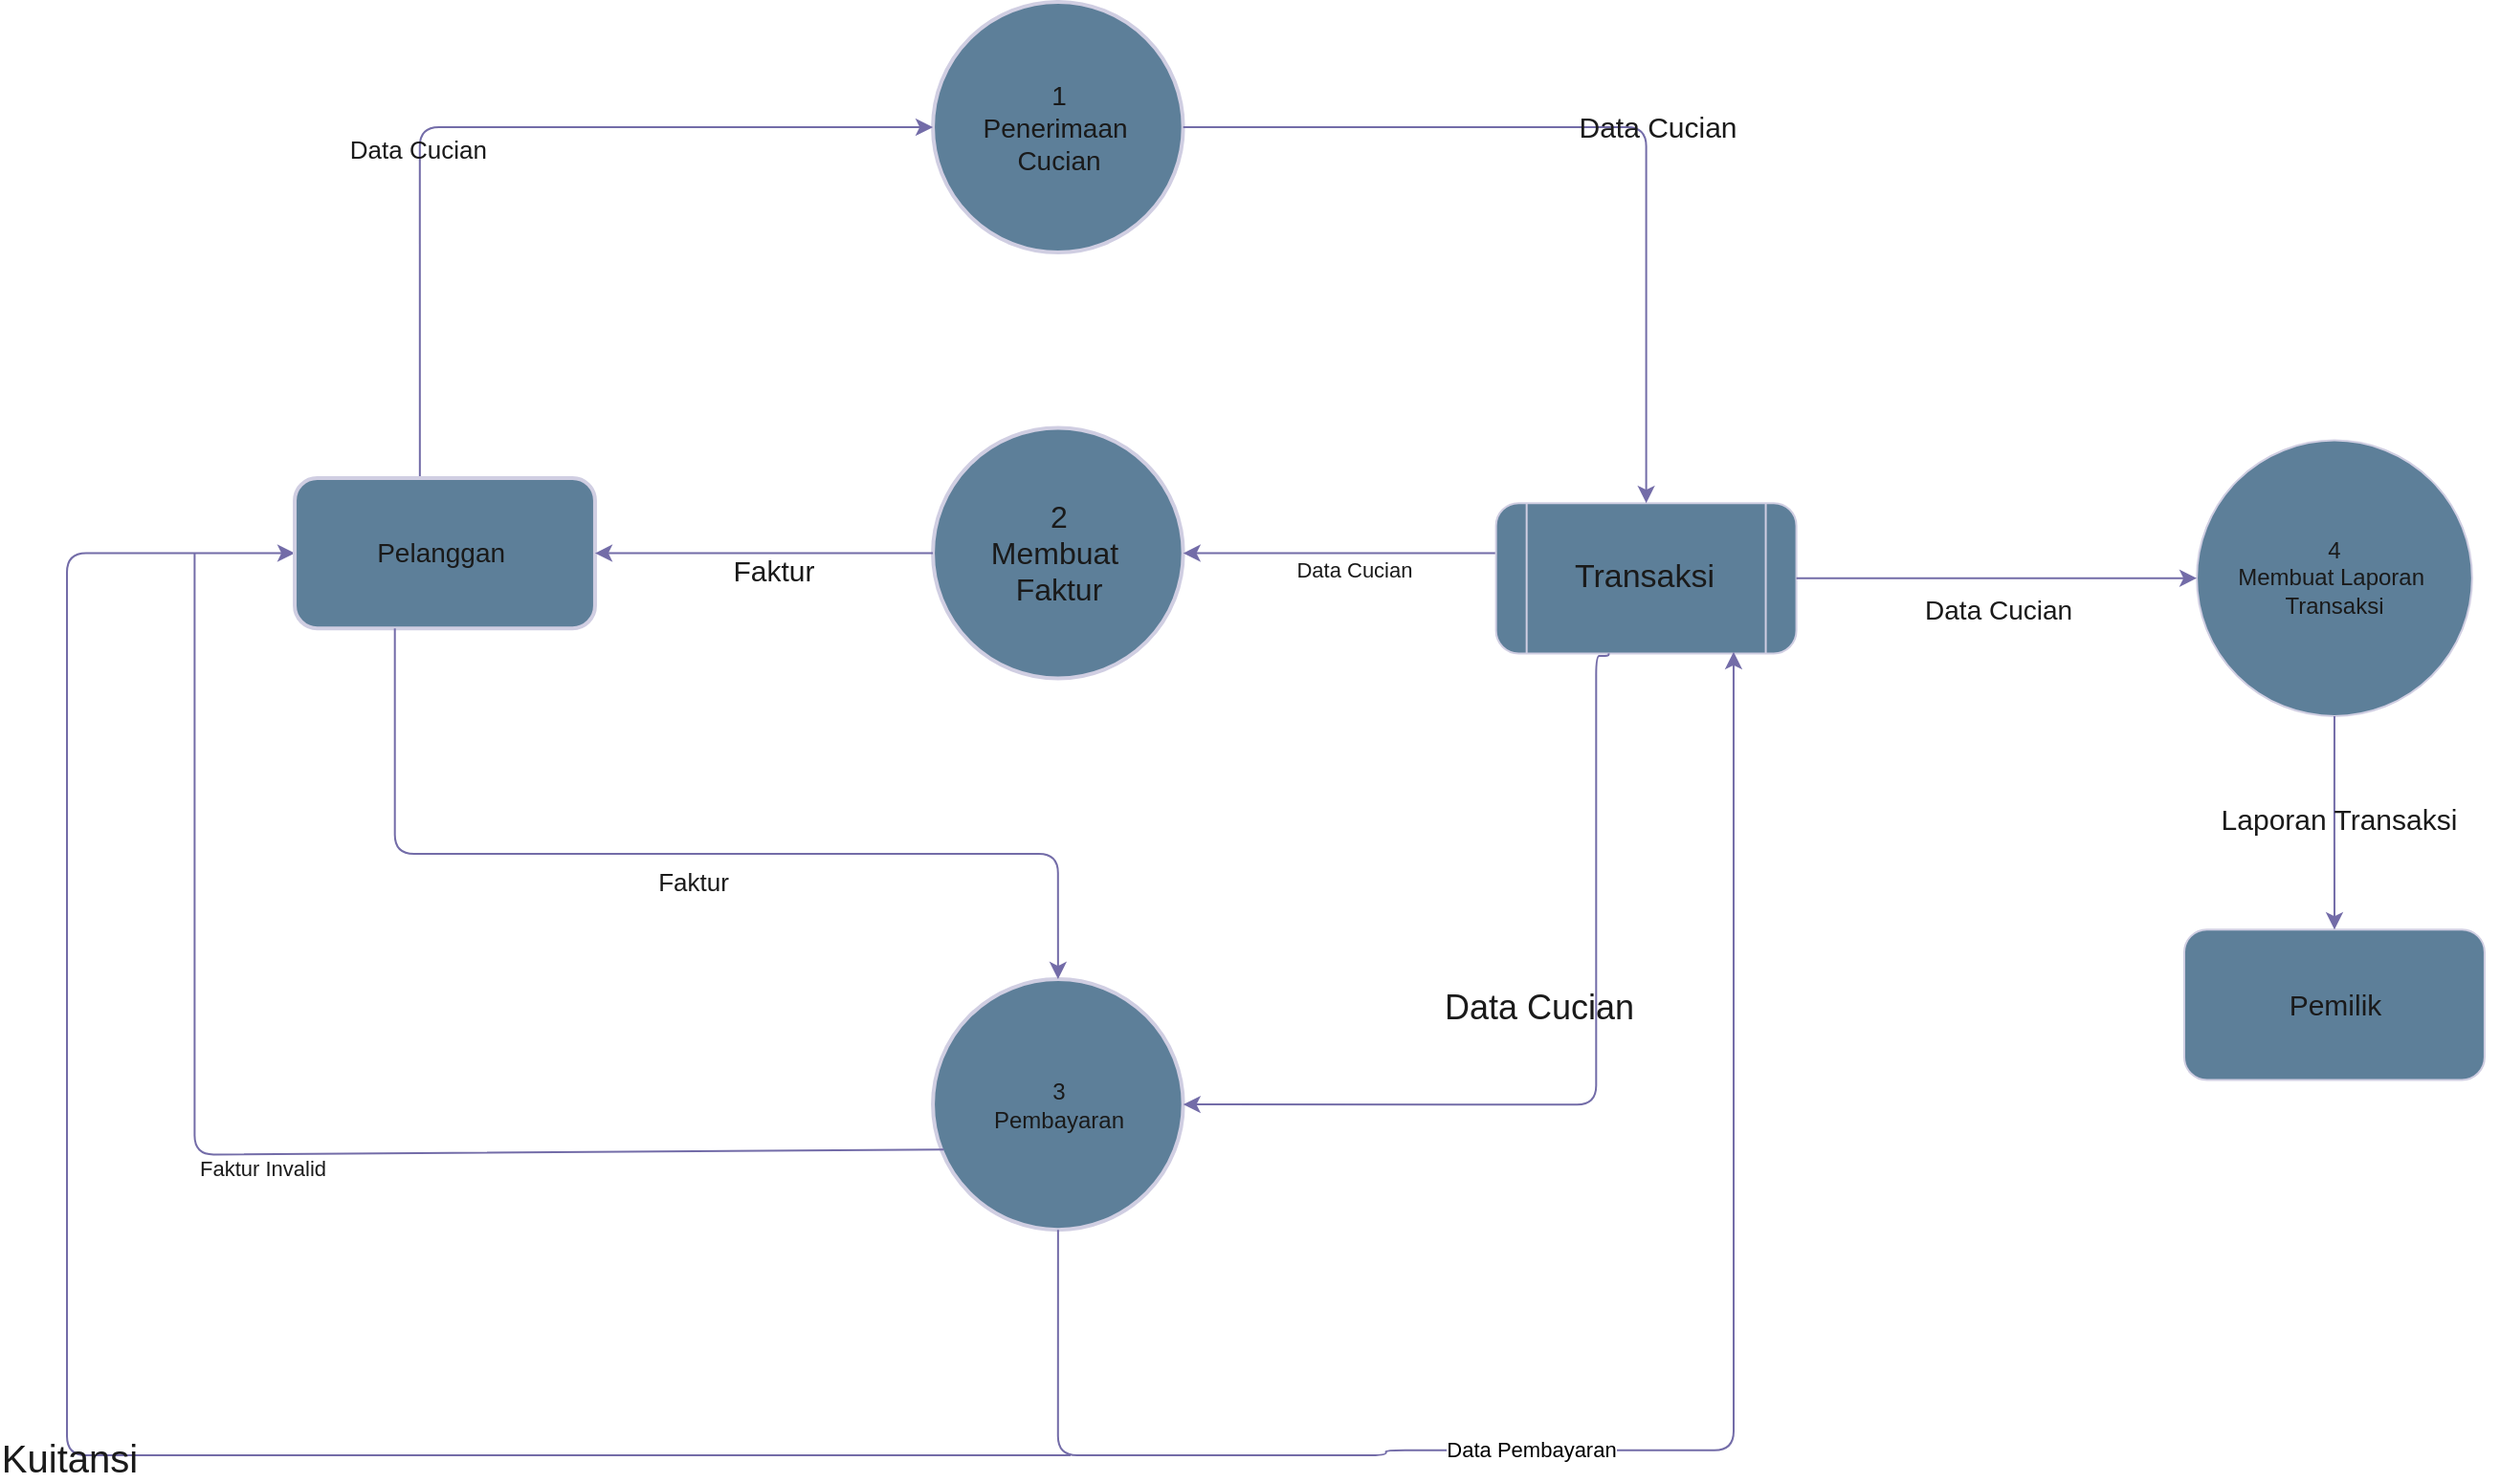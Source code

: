 <mxfile version="22.0.4" type="github" pages="4">
  <diagram name="Halaman-1" id="zievfR8BE4Mrv5VviONW">
    <mxGraphModel dx="1500" dy="1623" grid="1" gridSize="10" guides="1" tooltips="1" connect="1" arrows="1" fold="1" page="1" pageScale="1" pageWidth="1169" pageHeight="827" math="0" shadow="0">
      <root>
        <mxCell id="0" />
        <mxCell id="1" parent="0" />
        <mxCell id="Emwu1l9O6YgNDilJzfDa-1" value="" style="group;labelBackgroundColor=none;rounded=1;fontSize=10;fillColor=none;" parent="1" vertex="1" connectable="0">
          <mxGeometry x="110" y="-60" width="1270" height="760" as="geometry" />
        </mxCell>
        <mxCell id="iRN2T850k9474Tx5F2lM-8" value="&lt;font style=&quot;font-size: 14px;&quot;&gt;1&lt;br&gt;Penerimaan&amp;nbsp;&lt;br&gt;Cucian&lt;/font&gt;" style="strokeWidth=2;html=1;shape=mxgraph.flowchart.start_2;whiteSpace=wrap;labelBackgroundColor=none;rounded=1;fillColor=#5D7F99;strokeColor=#D0CEE2;fontColor=#1A1A1A;" parent="Emwu1l9O6YgNDilJzfDa-1" vertex="1">
          <mxGeometry x="452.544" width="130.793" height="131.034" as="geometry" />
        </mxCell>
        <mxCell id="iRN2T850k9474Tx5F2lM-9" value="&lt;font style=&quot;font-size: 16px;&quot;&gt;2&lt;br&gt;Membuat&amp;nbsp;&lt;br&gt;Faktur&lt;/font&gt;" style="strokeWidth=2;html=1;shape=mxgraph.flowchart.start_2;whiteSpace=wrap;labelBackgroundColor=none;rounded=1;fillColor=#5D7F99;strokeColor=#D0CEE2;fontColor=#1A1A1A;" parent="Emwu1l9O6YgNDilJzfDa-1" vertex="1">
          <mxGeometry x="452.544" y="222.759" width="130.793" height="131.034" as="geometry" />
        </mxCell>
        <mxCell id="iRN2T850k9474Tx5F2lM-42" style="edgeStyle=orthogonalEdgeStyle;rounded=1;orthogonalLoop=1;jettySize=auto;html=1;entryX=0;entryY=0.5;entryDx=0;entryDy=0;labelBackgroundColor=none;fontColor=default;strokeColor=#736CA8;" parent="Emwu1l9O6YgNDilJzfDa-1" target="iRN2T850k9474Tx5F2lM-11" edge="1">
          <mxGeometry relative="1" as="geometry">
            <mxPoint x="79.784" y="288.276" as="targetPoint" />
            <mxPoint x="524.48" y="760" as="sourcePoint" />
            <Array as="points">
              <mxPoint y="760" />
              <mxPoint y="288.276" />
            </Array>
          </mxGeometry>
        </mxCell>
        <mxCell id="iRN2T850k9474Tx5F2lM-43" value="&lt;font style=&quot;font-size: 20px;&quot;&gt;Kuitansi&lt;/font&gt;" style="edgeLabel;html=1;align=center;verticalAlign=middle;resizable=0;points=[];labelBackgroundColor=none;rounded=1;fontColor=#1A1A1A;" parent="iRN2T850k9474Tx5F2lM-42" vertex="1" connectable="0">
          <mxGeometry x="-0.061" relative="1" as="geometry">
            <mxPoint y="1" as="offset" />
          </mxGeometry>
        </mxCell>
        <mxCell id="iRN2T850k9474Tx5F2lM-10" value="3&lt;br&gt;Pembayaran" style="strokeWidth=2;html=1;shape=mxgraph.flowchart.start_2;whiteSpace=wrap;labelBackgroundColor=none;rounded=1;fillColor=#5D7F99;strokeColor=#D0CEE2;fontColor=#1A1A1A;" parent="Emwu1l9O6YgNDilJzfDa-1" vertex="1">
          <mxGeometry x="452.544" y="511.034" width="130.793" height="131.034" as="geometry" />
        </mxCell>
        <mxCell id="iRN2T850k9474Tx5F2lM-13" style="edgeStyle=orthogonalEdgeStyle;rounded=1;orthogonalLoop=1;jettySize=auto;html=1;labelBackgroundColor=none;fontColor=default;strokeColor=#736CA8;" parent="Emwu1l9O6YgNDilJzfDa-1" target="iRN2T850k9474Tx5F2lM-8" edge="1">
          <mxGeometry relative="1" as="geometry">
            <mxPoint x="439.464" y="65.517" as="targetPoint" />
            <mxPoint x="184.418" y="248.966" as="sourcePoint" />
            <Array as="points">
              <mxPoint x="184.418" y="65.517" />
            </Array>
          </mxGeometry>
        </mxCell>
        <mxCell id="iRN2T850k9474Tx5F2lM-15" value="&lt;font style=&quot;font-size: 13px;&quot;&gt;Data Cucian&amp;nbsp;&lt;/font&gt;" style="edgeLabel;html=1;align=center;verticalAlign=middle;resizable=0;points=[];labelBackgroundColor=none;rounded=1;fontColor=#1A1A1A;" parent="iRN2T850k9474Tx5F2lM-13" vertex="1" connectable="0">
          <mxGeometry x="-0.397" relative="1" as="geometry">
            <mxPoint y="-36" as="offset" />
          </mxGeometry>
        </mxCell>
        <mxCell id="iRN2T850k9474Tx5F2lM-11" value="&lt;font style=&quot;font-size: 14px;&quot;&gt;Pelanggan&amp;nbsp;&lt;/font&gt;" style="whiteSpace=wrap;html=1;strokeWidth=2;labelBackgroundColor=none;rounded=1;fillColor=#5D7F99;strokeColor=#D0CEE2;fontColor=#1A1A1A;" parent="Emwu1l9O6YgNDilJzfDa-1" vertex="1">
          <mxGeometry x="119.022" y="248.966" width="156.952" height="78.621" as="geometry" />
        </mxCell>
        <mxCell id="iRN2T850k9474Tx5F2lM-12" value="" style="edgeStyle=orthogonalEdgeStyle;rounded=1;orthogonalLoop=1;jettySize=auto;html=1;labelBackgroundColor=none;fontColor=default;strokeColor=#736CA8;" parent="Emwu1l9O6YgNDilJzfDa-1" source="iRN2T850k9474Tx5F2lM-9" target="iRN2T850k9474Tx5F2lM-11" edge="1">
          <mxGeometry relative="1" as="geometry" />
        </mxCell>
        <mxCell id="iRN2T850k9474Tx5F2lM-18" value="&lt;font style=&quot;font-size: 15px;&quot;&gt;Faktur&lt;/font&gt;" style="edgeLabel;html=1;align=center;verticalAlign=middle;resizable=0;points=[];labelBackgroundColor=none;rounded=1;fontColor=#1A1A1A;" parent="iRN2T850k9474Tx5F2lM-12" vertex="1" connectable="0">
          <mxGeometry x="-0.048" y="1" relative="1" as="geometry">
            <mxPoint y="7" as="offset" />
          </mxGeometry>
        </mxCell>
        <mxCell id="iRN2T850k9474Tx5F2lM-14" style="edgeStyle=orthogonalEdgeStyle;rounded=1;orthogonalLoop=1;jettySize=auto;html=1;fontSize=13;labelBackgroundColor=none;fontColor=default;strokeColor=#736CA8;" parent="Emwu1l9O6YgNDilJzfDa-1" source="iRN2T850k9474Tx5F2lM-11" edge="1">
          <mxGeometry relative="1" as="geometry">
            <mxPoint x="171.339" y="340.69" as="sourcePoint" />
            <mxPoint x="517.94" y="511.034" as="targetPoint" />
            <Array as="points">
              <mxPoint x="171.339" y="445.517" />
              <mxPoint x="517.94" y="445.517" />
            </Array>
          </mxGeometry>
        </mxCell>
        <mxCell id="iRN2T850k9474Tx5F2lM-17" value="&lt;font style=&quot;font-size: 13px;&quot;&gt;Faktur&lt;/font&gt;" style="edgeLabel;html=1;align=center;verticalAlign=middle;resizable=0;points=[];labelBackgroundColor=none;rounded=1;fontColor=#1A1A1A;" parent="iRN2T850k9474Tx5F2lM-14" vertex="1" connectable="0">
          <mxGeometry x="0.03" relative="1" as="geometry">
            <mxPoint y="14" as="offset" />
          </mxGeometry>
        </mxCell>
        <mxCell id="iRN2T850k9474Tx5F2lM-29" style="edgeStyle=orthogonalEdgeStyle;rounded=1;orthogonalLoop=1;jettySize=auto;html=1;labelBackgroundColor=none;fontColor=default;strokeColor=#736CA8;" parent="Emwu1l9O6YgNDilJzfDa-1" source="iRN2T850k9474Tx5F2lM-28" target="iRN2T850k9474Tx5F2lM-9" edge="1">
          <mxGeometry relative="1" as="geometry">
            <Array as="points">
              <mxPoint x="694.511" y="288.276" />
              <mxPoint x="694.511" y="288.276" />
            </Array>
          </mxGeometry>
        </mxCell>
        <mxCell id="iRN2T850k9474Tx5F2lM-54" value="Data Cucian&amp;nbsp;" style="edgeLabel;html=1;align=center;verticalAlign=middle;resizable=0;points=[];labelBackgroundColor=none;rounded=1;fontColor=#1A1A1A;" parent="iRN2T850k9474Tx5F2lM-29" vertex="1" connectable="0">
          <mxGeometry x="-0.33" y="-1" relative="1" as="geometry">
            <mxPoint x="-18" y="9" as="offset" />
          </mxGeometry>
        </mxCell>
        <mxCell id="iRN2T850k9474Tx5F2lM-28" value="&lt;font style=&quot;font-size: 17px;&quot;&gt;Transaksi&lt;/font&gt;" style="shape=process;whiteSpace=wrap;html=1;backgroundOutline=1;labelBackgroundColor=none;rounded=1;fillColor=#5D7F99;strokeColor=#D0CEE2;fontColor=#1A1A1A;" parent="Emwu1l9O6YgNDilJzfDa-1" vertex="1">
          <mxGeometry x="746.828" y="262.069" width="156.952" height="78.621" as="geometry" />
        </mxCell>
        <mxCell id="iRN2T850k9474Tx5F2lM-20" value="" style="edgeStyle=orthogonalEdgeStyle;rounded=1;orthogonalLoop=1;jettySize=auto;html=1;entryX=0.5;entryY=0;entryDx=0;entryDy=0;labelBackgroundColor=none;fontColor=default;strokeColor=#736CA8;" parent="Emwu1l9O6YgNDilJzfDa-1" source="iRN2T850k9474Tx5F2lM-8" target="iRN2T850k9474Tx5F2lM-28" edge="1">
          <mxGeometry relative="1" as="geometry">
            <mxPoint x="864.542" y="275.172" as="targetPoint" />
          </mxGeometry>
        </mxCell>
        <mxCell id="iRN2T850k9474Tx5F2lM-31" value="&lt;font style=&quot;font-size: 15px;&quot;&gt;Data Cucian&lt;/font&gt;" style="edgeLabel;html=1;align=center;verticalAlign=middle;resizable=0;points=[];labelBackgroundColor=none;rounded=1;fontColor=#1A1A1A;" parent="iRN2T850k9474Tx5F2lM-20" vertex="1" connectable="0">
          <mxGeometry x="0.175" y="-1" relative="1" as="geometry">
            <mxPoint x="6" y="-16" as="offset" />
          </mxGeometry>
        </mxCell>
        <mxCell id="iRN2T850k9474Tx5F2lM-41" style="edgeStyle=orthogonalEdgeStyle;rounded=1;orthogonalLoop=1;jettySize=auto;html=1;exitX=0.5;exitY=1;exitDx=0;exitDy=0;exitPerimeter=0;entryX=0.791;entryY=0.99;entryDx=0;entryDy=0;entryPerimeter=0;labelBackgroundColor=none;fontColor=default;strokeColor=#736CA8;" parent="Emwu1l9O6YgNDilJzfDa-1" source="iRN2T850k9474Tx5F2lM-10" target="iRN2T850k9474Tx5F2lM-28" edge="1">
          <mxGeometry relative="1" as="geometry">
            <mxPoint x="871.081" y="366.897" as="targetPoint" />
            <mxPoint x="517.94" y="756.069" as="sourcePoint" />
            <Array as="points">
              <mxPoint x="517.94" y="760" />
              <mxPoint x="689.279" y="760" />
              <mxPoint x="689.279" y="757.379" />
              <mxPoint x="871.081" y="757.379" />
            </Array>
          </mxGeometry>
        </mxCell>
        <mxCell id="zTFDfOnopoVMLyUfLYdB-1" value="Data Pembayaran" style="edgeLabel;html=1;align=center;verticalAlign=middle;resizable=0;points=[];" vertex="1" connectable="0" parent="iRN2T850k9474Tx5F2lM-41">
          <mxGeometry x="-0.176" y="1" relative="1" as="geometry">
            <mxPoint as="offset" />
          </mxGeometry>
        </mxCell>
        <mxCell id="iRN2T850k9474Tx5F2lM-32" value="4&lt;br&gt;Membuat Laporan&amp;nbsp;&lt;br&gt;Transaksi" style="ellipse;whiteSpace=wrap;html=1;labelBackgroundColor=none;rounded=1;fillColor=#5D7F99;strokeColor=#D0CEE2;fontColor=#1A1A1A;" parent="Emwu1l9O6YgNDilJzfDa-1" vertex="1">
          <mxGeometry x="1113.048" y="229.31" width="143.872" height="144.138" as="geometry" />
        </mxCell>
        <mxCell id="iRN2T850k9474Tx5F2lM-33" value="" style="edgeStyle=orthogonalEdgeStyle;rounded=1;orthogonalLoop=1;jettySize=auto;html=1;labelBackgroundColor=none;fontColor=default;strokeColor=#736CA8;" parent="Emwu1l9O6YgNDilJzfDa-1" source="iRN2T850k9474Tx5F2lM-28" target="iRN2T850k9474Tx5F2lM-32" edge="1">
          <mxGeometry relative="1" as="geometry" />
        </mxCell>
        <mxCell id="iRN2T850k9474Tx5F2lM-51" value="&lt;font style=&quot;font-size: 14px;&quot;&gt;Data Cucian&amp;nbsp;&lt;/font&gt;" style="edgeLabel;html=1;align=center;verticalAlign=middle;resizable=0;points=[];labelBackgroundColor=none;rounded=1;fontColor=#1A1A1A;" parent="iRN2T850k9474Tx5F2lM-33" vertex="1" connectable="0">
          <mxGeometry x="0.064" y="-4" relative="1" as="geometry">
            <mxPoint x="-4" y="12" as="offset" />
          </mxGeometry>
        </mxCell>
        <mxCell id="iRN2T850k9474Tx5F2lM-34" value="&lt;font style=&quot;font-size: 15px;&quot;&gt;Pemilik&lt;/font&gt;" style="whiteSpace=wrap;html=1;labelBackgroundColor=none;rounded=1;fillColor=#5D7F99;strokeColor=#D0CEE2;fontColor=#1A1A1A;" parent="Emwu1l9O6YgNDilJzfDa-1" vertex="1">
          <mxGeometry x="1106.502" y="485.108" width="156.952" height="78.621" as="geometry" />
        </mxCell>
        <mxCell id="iRN2T850k9474Tx5F2lM-35" value="" style="edgeStyle=orthogonalEdgeStyle;rounded=1;orthogonalLoop=1;jettySize=auto;html=1;labelBackgroundColor=none;fontColor=default;strokeColor=#736CA8;" parent="Emwu1l9O6YgNDilJzfDa-1" source="iRN2T850k9474Tx5F2lM-32" target="iRN2T850k9474Tx5F2lM-34" edge="1">
          <mxGeometry relative="1" as="geometry" />
        </mxCell>
        <mxCell id="iRN2T850k9474Tx5F2lM-36" value="&lt;font style=&quot;font-size: 15px;&quot;&gt;Laporan Transaksi&lt;/font&gt;" style="edgeLabel;html=1;align=center;verticalAlign=middle;resizable=0;points=[];labelBackgroundColor=none;rounded=1;fontColor=#1A1A1A;" parent="iRN2T850k9474Tx5F2lM-35" vertex="1" connectable="0">
          <mxGeometry x="-0.041" y="2" relative="1" as="geometry">
            <mxPoint as="offset" />
          </mxGeometry>
        </mxCell>
        <mxCell id="iRN2T850k9474Tx5F2lM-37" style="edgeStyle=orthogonalEdgeStyle;rounded=1;orthogonalLoop=1;jettySize=auto;html=1;entryX=1;entryY=0.5;entryDx=0;entryDy=0;entryPerimeter=0;labelBackgroundColor=none;fontColor=default;strokeColor=#736CA8;" parent="Emwu1l9O6YgNDilJzfDa-1" target="iRN2T850k9474Tx5F2lM-10" edge="1">
          <mxGeometry relative="1" as="geometry">
            <mxPoint x="805.685" y="340.686" as="sourcePoint" />
            <mxPoint x="642.194" y="615.757" as="targetPoint" />
            <Array as="points">
              <mxPoint x="799.145" y="342" />
              <mxPoint x="799.145" y="576.552" />
            </Array>
          </mxGeometry>
        </mxCell>
        <mxCell id="iRN2T850k9474Tx5F2lM-38" value="&lt;font style=&quot;font-size: 18px;&quot;&gt;Data Cucian&lt;/font&gt;" style="edgeLabel;html=1;align=center;verticalAlign=middle;resizable=0;points=[];labelBackgroundColor=none;rounded=1;fontColor=#1A1A1A;" parent="iRN2T850k9474Tx5F2lM-37" vertex="1" connectable="0">
          <mxGeometry x="-0.162" y="4" relative="1" as="geometry">
            <mxPoint x="-34" as="offset" />
          </mxGeometry>
        </mxCell>
        <mxCell id="iRN2T850k9474Tx5F2lM-47" value="" style="endArrow=none;html=1;rounded=1;entryX=0.043;entryY=0.68;entryDx=0;entryDy=0;entryPerimeter=0;labelBackgroundColor=none;fontColor=default;strokeColor=#736CA8;" parent="Emwu1l9O6YgNDilJzfDa-1" target="iRN2T850k9474Tx5F2lM-10" edge="1">
          <mxGeometry width="50" height="50" relative="1" as="geometry">
            <mxPoint x="66.704" y="288.276" as="sourcePoint" />
            <mxPoint x="236.735" y="589.655" as="targetPoint" />
            <Array as="points">
              <mxPoint x="66.704" y="602.759" />
            </Array>
          </mxGeometry>
        </mxCell>
        <mxCell id="iRN2T850k9474Tx5F2lM-49" value="Faktur Invalid" style="edgeLabel;html=1;align=center;verticalAlign=middle;resizable=0;points=[];labelBackgroundColor=none;rounded=1;fontColor=#1A1A1A;" parent="iRN2T850k9474Tx5F2lM-47" vertex="1" connectable="0">
          <mxGeometry x="-0.02" y="1" relative="1" as="geometry">
            <mxPoint x="4" y="8" as="offset" />
          </mxGeometry>
        </mxCell>
      </root>
    </mxGraphModel>
  </diagram>
  <diagram id="p6ZGhaoFS9OTpx_zbjbu" name="Halaman-2">
    <mxGraphModel dx="1500" dy="796" grid="1" gridSize="10" guides="1" tooltips="1" connect="1" arrows="1" fold="1" page="1" pageScale="1" pageWidth="1169" pageHeight="827" math="0" shadow="0">
      <root>
        <mxCell id="0" />
        <mxCell id="1" parent="0" />
        <mxCell id="ITg-j0ly1bmxTYYZntgk-1" value="" style="group;fillColor=#dae8fc;strokeColor=#6c8ebf;" parent="1" vertex="1" connectable="0">
          <mxGeometry x="120" y="120" width="920" height="510" as="geometry" />
        </mxCell>
        <mxCell id="G_HowqqBa3UaNG1oS3yh-1" value="&lt;font style=&quot;font-size: 25px;&quot;&gt;Sistem informasi&amp;nbsp;&lt;br&gt;Pemesana&amp;nbsp;&lt;/font&gt;" style="ellipse;whiteSpace=wrap;html=1;aspect=fixed;" parent="ITg-j0ly1bmxTYYZntgk-1" vertex="1">
          <mxGeometry x="371.717" y="145.714" width="236.786" height="236.786" as="geometry" />
        </mxCell>
        <mxCell id="G_HowqqBa3UaNG1oS3yh-7" style="edgeStyle=orthogonalEdgeStyle;rounded=0;orthogonalLoop=1;jettySize=auto;html=1;exitX=0.5;exitY=0;exitDx=0;exitDy=0;entryX=0.388;entryY=0.01;entryDx=0;entryDy=0;entryPerimeter=0;" parent="ITg-j0ly1bmxTYYZntgk-1" source="G_HowqqBa3UaNG1oS3yh-2" target="G_HowqqBa3UaNG1oS3yh-1" edge="1">
          <mxGeometry relative="1" as="geometry">
            <mxPoint x="418.182" y="45.536" as="targetPoint" />
            <mxPoint x="92.929" y="145.714" as="sourcePoint" />
            <Array as="points">
              <mxPoint x="88.283" y="36.429" />
              <mxPoint x="464.646" y="36.429" />
              <mxPoint x="464.646" y="45.536" />
            </Array>
          </mxGeometry>
        </mxCell>
        <mxCell id="G_HowqqBa3UaNG1oS3yh-28" value="&lt;font style=&quot;font-size: 20px;&quot;&gt;Kelola Transaksi&amp;nbsp;&lt;/font&gt;" style="edgeLabel;html=1;align=center;verticalAlign=middle;resizable=0;points=[];rotation=1;fontSize=20;" parent="G_HowqqBa3UaNG1oS3yh-7" vertex="1" connectable="0">
          <mxGeometry x="0.052" relative="1" as="geometry">
            <mxPoint as="offset" />
          </mxGeometry>
        </mxCell>
        <mxCell id="G_HowqqBa3UaNG1oS3yh-18" style="edgeStyle=orthogonalEdgeStyle;rounded=0;orthogonalLoop=1;jettySize=auto;html=1;entryX=0.568;entryY=0.015;entryDx=0;entryDy=0;entryPerimeter=0;exitX=0.25;exitY=0;exitDx=0;exitDy=0;" parent="ITg-j0ly1bmxTYYZntgk-1" source="G_HowqqBa3UaNG1oS3yh-2" target="G_HowqqBa3UaNG1oS3yh-1" edge="1">
          <mxGeometry relative="1" as="geometry">
            <mxPoint x="520.423" as="targetPoint" />
            <mxPoint x="65.051" y="59.196" as="sourcePoint" />
            <Array as="points">
              <mxPoint x="65.051" y="204.911" />
              <mxPoint x="65.051" />
              <mxPoint x="509.253" />
            </Array>
          </mxGeometry>
        </mxCell>
        <mxCell id="G_HowqqBa3UaNG1oS3yh-27" value="&lt;font style=&quot;font-size: 20px;&quot;&gt;Login&lt;/font&gt;" style="edgeLabel;html=1;align=center;verticalAlign=middle;resizable=0;points=[];rotation=1;fontSize=20;" parent="G_HowqqBa3UaNG1oS3yh-18" vertex="1" connectable="0">
          <mxGeometry x="0.108" y="2" relative="1" as="geometry">
            <mxPoint x="1" as="offset" />
          </mxGeometry>
        </mxCell>
        <mxCell id="G_HowqqBa3UaNG1oS3yh-2" value="&lt;font style=&quot;font-size: 36px;&quot;&gt;Admin&lt;/font&gt;" style="rounded=0;whiteSpace=wrap;html=1;" parent="ITg-j0ly1bmxTYYZntgk-1" vertex="1">
          <mxGeometry y="204.911" width="176.566" height="100.179" as="geometry" />
        </mxCell>
        <mxCell id="G_HowqqBa3UaNG1oS3yh-13" style="edgeStyle=orthogonalEdgeStyle;rounded=0;orthogonalLoop=1;jettySize=auto;html=1;" parent="ITg-j0ly1bmxTYYZntgk-1" source="G_HowqqBa3UaNG1oS3yh-1" target="G_HowqqBa3UaNG1oS3yh-2" edge="1">
          <mxGeometry relative="1" as="geometry">
            <mxPoint x="148.687" y="364.286" as="targetPoint" />
            <Array as="points">
              <mxPoint x="148.687" y="365.196" />
            </Array>
          </mxGeometry>
        </mxCell>
        <mxCell id="G_HowqqBa3UaNG1oS3yh-32" value="Login" style="edgeLabel;html=1;align=center;verticalAlign=middle;resizable=0;points=[];rotation=1;fontSize=20;" parent="G_HowqqBa3UaNG1oS3yh-13" vertex="1" connectable="0">
          <mxGeometry x="-0.164" y="-3" relative="1" as="geometry">
            <mxPoint as="offset" />
          </mxGeometry>
        </mxCell>
        <mxCell id="G_HowqqBa3UaNG1oS3yh-14" style="edgeStyle=orthogonalEdgeStyle;rounded=0;orthogonalLoop=1;jettySize=auto;html=1;entryX=0.5;entryY=1;entryDx=0;entryDy=0;" parent="ITg-j0ly1bmxTYYZntgk-1" source="G_HowqqBa3UaNG1oS3yh-1" target="G_HowqqBa3UaNG1oS3yh-2" edge="1">
          <mxGeometry relative="1" as="geometry">
            <mxPoint x="120.808" y="446.25" as="targetPoint" />
            <Array as="points">
              <mxPoint x="473.939" y="473.571" />
              <mxPoint x="88.283" y="473.571" />
            </Array>
          </mxGeometry>
        </mxCell>
        <mxCell id="G_HowqqBa3UaNG1oS3yh-34" value="Data Pemesanan" style="edgeLabel;html=1;align=center;verticalAlign=middle;resizable=0;points=[];rotation=1;fontSize=20;" parent="G_HowqqBa3UaNG1oS3yh-14" vertex="1" connectable="0">
          <mxGeometry x="-0.082" relative="1" as="geometry">
            <mxPoint as="offset" />
          </mxGeometry>
        </mxCell>
        <mxCell id="G_HowqqBa3UaNG1oS3yh-15" style="edgeStyle=orthogonalEdgeStyle;rounded=0;orthogonalLoop=1;jettySize=auto;html=1;entryX=0.25;entryY=1;entryDx=0;entryDy=0;" parent="ITg-j0ly1bmxTYYZntgk-1" source="G_HowqqBa3UaNG1oS3yh-1" target="G_HowqqBa3UaNG1oS3yh-2" edge="1">
          <mxGeometry relative="1" as="geometry">
            <mxPoint x="46.465" y="546.429" as="targetPoint" />
            <Array as="points">
              <mxPoint x="492.525" y="510" />
              <mxPoint x="44.606" y="510" />
            </Array>
          </mxGeometry>
        </mxCell>
        <mxCell id="G_HowqqBa3UaNG1oS3yh-35" value="Data Transaksi" style="edgeLabel;html=1;align=center;verticalAlign=middle;resizable=0;points=[];rotation=1;fontSize=20;" parent="G_HowqqBa3UaNG1oS3yh-15" vertex="1" connectable="0">
          <mxGeometry x="-0.107" y="1" relative="1" as="geometry">
            <mxPoint x="1" as="offset" />
          </mxGeometry>
        </mxCell>
        <mxCell id="G_HowqqBa3UaNG1oS3yh-16" style="edgeStyle=orthogonalEdgeStyle;rounded=0;orthogonalLoop=1;jettySize=auto;html=1;" parent="ITg-j0ly1bmxTYYZntgk-1" source="G_HowqqBa3UaNG1oS3yh-1" target="G_HowqqBa3UaNG1oS3yh-2" edge="1">
          <mxGeometry relative="1" as="geometry">
            <mxPoint x="167.273" y="446.25" as="targetPoint" />
            <Array as="points">
              <mxPoint x="446.061" y="437.143" />
              <mxPoint x="111.515" y="437.143" />
            </Array>
          </mxGeometry>
        </mxCell>
        <mxCell id="G_HowqqBa3UaNG1oS3yh-33" value="Data Costumner" style="edgeLabel;html=1;align=center;verticalAlign=middle;resizable=0;points=[];rotation=1;fontSize=20;" parent="G_HowqqBa3UaNG1oS3yh-16" vertex="1" connectable="0">
          <mxGeometry x="-0.105" y="3" relative="1" as="geometry">
            <mxPoint x="1" as="offset" />
          </mxGeometry>
        </mxCell>
        <mxCell id="G_HowqqBa3UaNG1oS3yh-25" style="edgeStyle=orthogonalEdgeStyle;rounded=0;orthogonalLoop=1;jettySize=auto;html=1;entryX=0.65;entryY=0.982;entryDx=0;entryDy=0;entryPerimeter=0;" parent="ITg-j0ly1bmxTYYZntgk-1" source="G_HowqqBa3UaNG1oS3yh-3" target="G_HowqqBa3UaNG1oS3yh-1" edge="1">
          <mxGeometry relative="1" as="geometry">
            <mxPoint x="576.162" y="500.893" as="targetPoint" />
            <Array as="points">
              <mxPoint x="836.364" y="500.893" />
              <mxPoint x="528.768" y="500.893" />
            </Array>
          </mxGeometry>
        </mxCell>
        <mxCell id="G_HowqqBa3UaNG1oS3yh-42" value="Registrasi" style="edgeLabel;html=1;align=center;verticalAlign=middle;resizable=0;points=[];rotation=0;fontSize=17;" parent="G_HowqqBa3UaNG1oS3yh-25" vertex="1" connectable="0">
          <mxGeometry x="0.097" y="3" relative="1" as="geometry">
            <mxPoint y="2" as="offset" />
          </mxGeometry>
        </mxCell>
        <mxCell id="G_HowqqBa3UaNG1oS3yh-26" style="edgeStyle=orthogonalEdgeStyle;rounded=0;orthogonalLoop=1;jettySize=auto;html=1;" parent="ITg-j0ly1bmxTYYZntgk-1" source="G_HowqqBa3UaNG1oS3yh-3" target="G_HowqqBa3UaNG1oS3yh-1" edge="1">
          <mxGeometry relative="1" as="geometry">
            <mxPoint x="566.869" y="473.571" as="targetPoint" />
            <Array as="points">
              <mxPoint x="799.192" y="473.571" />
              <mxPoint x="565.01" y="473.571" />
            </Array>
          </mxGeometry>
        </mxCell>
        <mxCell id="G_HowqqBa3UaNG1oS3yh-41" value="Login" style="edgeLabel;html=1;align=center;verticalAlign=middle;resizable=0;points=[];rotation=0;fontSize=17;" parent="G_HowqqBa3UaNG1oS3yh-26" vertex="1" connectable="0">
          <mxGeometry x="0.051" y="-5" relative="1" as="geometry">
            <mxPoint y="2" as="offset" />
          </mxGeometry>
        </mxCell>
        <mxCell id="G_HowqqBa3UaNG1oS3yh-3" value="&lt;font style=&quot;font-size: 26px;&quot;&gt;Costumer&lt;/font&gt;" style="rounded=0;whiteSpace=wrap;html=1;" parent="ITg-j0ly1bmxTYYZntgk-1" vertex="1">
          <mxGeometry x="752.727" y="173.036" width="167.273" height="91.071" as="geometry" />
        </mxCell>
        <mxCell id="G_HowqqBa3UaNG1oS3yh-19" style="edgeStyle=orthogonalEdgeStyle;rounded=0;orthogonalLoop=1;jettySize=auto;html=1;entryX=0.574;entryY=0.002;entryDx=0;entryDy=0;entryPerimeter=0;" parent="ITg-j0ly1bmxTYYZntgk-1" source="G_HowqqBa3UaNG1oS3yh-1" target="G_HowqqBa3UaNG1oS3yh-3" edge="1">
          <mxGeometry relative="1" as="geometry">
            <mxPoint x="529.697" y="142.351" as="sourcePoint" />
            <mxPoint x="836.364" y="163.929" as="targetPoint" />
            <Array as="points">
              <mxPoint x="529.697" y="9.107" />
              <mxPoint x="845.657" y="9.107" />
              <mxPoint x="845.657" y="163.929" />
              <mxPoint x="848.444" y="163.929" />
            </Array>
          </mxGeometry>
        </mxCell>
        <mxCell id="G_HowqqBa3UaNG1oS3yh-36" value="Data Transaksi" style="edgeLabel;html=1;align=center;verticalAlign=middle;resizable=0;points=[];rotation=0;fontSize=17;" parent="G_HowqqBa3UaNG1oS3yh-19" vertex="1" connectable="0">
          <mxGeometry x="0.01" y="-2" relative="1" as="geometry">
            <mxPoint y="2" as="offset" />
          </mxGeometry>
        </mxCell>
        <mxCell id="G_HowqqBa3UaNG1oS3yh-8" value="" style="endArrow=classic;html=1;rounded=0;entryX=0.223;entryY=0.087;entryDx=0;entryDy=0;entryPerimeter=0;" parent="ITg-j0ly1bmxTYYZntgk-1" target="G_HowqqBa3UaNG1oS3yh-1" edge="1">
          <mxGeometry width="50" height="50" relative="1" as="geometry">
            <mxPoint x="92.929" y="100.179" as="sourcePoint" />
            <mxPoint x="427.475" y="91.071" as="targetPoint" />
            <Array as="points">
              <mxPoint x="427.475" y="100.179" />
            </Array>
          </mxGeometry>
        </mxCell>
        <mxCell id="G_HowqqBa3UaNG1oS3yh-29" value="Data Testimoni" style="edgeLabel;html=1;align=center;verticalAlign=middle;resizable=0;points=[];rotation=1;fontSize=20;" parent="G_HowqqBa3UaNG1oS3yh-8" vertex="1" connectable="0">
          <mxGeometry x="-0.104" relative="1" as="geometry">
            <mxPoint x="-1" as="offset" />
          </mxGeometry>
        </mxCell>
        <mxCell id="G_HowqqBa3UaNG1oS3yh-20" style="edgeStyle=orthogonalEdgeStyle;rounded=0;orthogonalLoop=1;jettySize=auto;html=1;" parent="ITg-j0ly1bmxTYYZntgk-1" source="G_HowqqBa3UaNG1oS3yh-1" target="G_HowqqBa3UaNG1oS3yh-3" edge="1">
          <mxGeometry relative="1" as="geometry">
            <Array as="points">
              <mxPoint x="548.283" y="54.643" />
              <mxPoint x="799.192" y="54.643" />
            </Array>
          </mxGeometry>
        </mxCell>
        <mxCell id="G_HowqqBa3UaNG1oS3yh-37" value="Laporan Pemesanan" style="edgeLabel;html=1;align=center;verticalAlign=middle;resizable=0;points=[];rotation=0;fontSize=17;" parent="G_HowqqBa3UaNG1oS3yh-20" vertex="1" connectable="0">
          <mxGeometry x="-0.113" y="-2" relative="1" as="geometry">
            <mxPoint y="2" as="offset" />
          </mxGeometry>
        </mxCell>
        <mxCell id="G_HowqqBa3UaNG1oS3yh-9" style="edgeStyle=orthogonalEdgeStyle;rounded=0;orthogonalLoop=1;jettySize=auto;html=1;entryX=-0.015;entryY=0.463;entryDx=0;entryDy=0;entryPerimeter=0;" parent="ITg-j0ly1bmxTYYZntgk-1" source="G_HowqqBa3UaNG1oS3yh-2" target="G_HowqqBa3UaNG1oS3yh-1" edge="1">
          <mxGeometry relative="1" as="geometry">
            <Array as="points">
              <mxPoint x="223.03" y="255" />
              <mxPoint x="223.03" y="255" />
            </Array>
          </mxGeometry>
        </mxCell>
        <mxCell id="G_HowqqBa3UaNG1oS3yh-31" value="Data Jasa Paket" style="edgeLabel;html=1;align=center;verticalAlign=middle;resizable=0;points=[];rotation=1;fontSize=20;" parent="G_HowqqBa3UaNG1oS3yh-9" vertex="1" connectable="0">
          <mxGeometry x="-0.057" y="2" relative="1" as="geometry">
            <mxPoint x="1" as="offset" />
          </mxGeometry>
        </mxCell>
        <mxCell id="G_HowqqBa3UaNG1oS3yh-21" style="edgeStyle=orthogonalEdgeStyle;rounded=0;orthogonalLoop=1;jettySize=auto;html=1;entryX=0.093;entryY=-0.004;entryDx=0;entryDy=0;entryPerimeter=0;" parent="ITg-j0ly1bmxTYYZntgk-1" source="G_HowqqBa3UaNG1oS3yh-1" target="G_HowqqBa3UaNG1oS3yh-3" edge="1">
          <mxGeometry relative="1" as="geometry">
            <mxPoint x="780.606" y="154.821" as="targetPoint" />
            <Array as="points">
              <mxPoint x="576.162" y="81.964" />
              <mxPoint x="762.02" y="81.964" />
              <mxPoint x="762.02" y="154.821" />
              <mxPoint x="768.525" y="154.821" />
            </Array>
          </mxGeometry>
        </mxCell>
        <mxCell id="G_HowqqBa3UaNG1oS3yh-38" value="Data Tetimoni" style="edgeLabel;html=1;align=center;verticalAlign=middle;resizable=0;points=[];rotation=0;fontSize=17;" parent="G_HowqqBa3UaNG1oS3yh-21" vertex="1" connectable="0">
          <mxGeometry x="-0.055" y="3" relative="1" as="geometry">
            <mxPoint y="2" as="offset" />
          </mxGeometry>
        </mxCell>
        <mxCell id="G_HowqqBa3UaNG1oS3yh-12" style="edgeStyle=orthogonalEdgeStyle;rounded=0;orthogonalLoop=1;jettySize=auto;html=1;entryX=0;entryY=0.346;entryDx=0;entryDy=0;entryPerimeter=0;" parent="ITg-j0ly1bmxTYYZntgk-1" source="G_HowqqBa3UaNG1oS3yh-2" target="G_HowqqBa3UaNG1oS3yh-1" edge="1">
          <mxGeometry relative="1" as="geometry">
            <Array as="points">
              <mxPoint x="223.03" y="227.679" />
              <mxPoint x="223.03" y="227.679" />
            </Array>
          </mxGeometry>
        </mxCell>
        <mxCell id="G_HowqqBa3UaNG1oS3yh-30" value="&lt;font style=&quot;font-size: 20px;&quot;&gt;Kelola Portofolio&lt;/font&gt;" style="edgeLabel;html=1;align=center;verticalAlign=middle;resizable=0;points=[];rotation=1;fontSize=20;" parent="G_HowqqBa3UaNG1oS3yh-12" vertex="1" connectable="0">
          <mxGeometry x="-0.085" relative="1" as="geometry">
            <mxPoint x="1" as="offset" />
          </mxGeometry>
        </mxCell>
        <mxCell id="G_HowqqBa3UaNG1oS3yh-22" style="edgeStyle=orthogonalEdgeStyle;rounded=0;orthogonalLoop=1;jettySize=auto;html=1;" parent="ITg-j0ly1bmxTYYZntgk-1" source="G_HowqqBa3UaNG1oS3yh-1" target="G_HowqqBa3UaNG1oS3yh-3" edge="1">
          <mxGeometry relative="1" as="geometry">
            <Array as="points">
              <mxPoint x="641.212" y="218.571" />
              <mxPoint x="641.212" y="218.571" />
            </Array>
          </mxGeometry>
        </mxCell>
        <mxCell id="G_HowqqBa3UaNG1oS3yh-39" value="Login" style="edgeLabel;html=1;align=center;verticalAlign=middle;resizable=0;points=[];rotation=0;fontSize=17;" parent="G_HowqqBa3UaNG1oS3yh-22" vertex="1" connectable="0">
          <mxGeometry x="-0.017" y="-3" relative="1" as="geometry">
            <mxPoint y="2" as="offset" />
          </mxGeometry>
        </mxCell>
        <mxCell id="G_HowqqBa3UaNG1oS3yh-24" style="edgeStyle=orthogonalEdgeStyle;rounded=0;orthogonalLoop=1;jettySize=auto;html=1;entryX=0.994;entryY=0.459;entryDx=0;entryDy=0;entryPerimeter=0;" parent="ITg-j0ly1bmxTYYZntgk-1" source="G_HowqqBa3UaNG1oS3yh-3" target="G_HowqqBa3UaNG1oS3yh-1" edge="1">
          <mxGeometry relative="1" as="geometry">
            <Array as="points">
              <mxPoint x="715.556" y="254.089" />
              <mxPoint x="715.556" y="254.089" />
            </Array>
          </mxGeometry>
        </mxCell>
        <mxCell id="G_HowqqBa3UaNG1oS3yh-40" value="Data Pemesanan" style="edgeLabel;html=1;align=center;verticalAlign=middle;resizable=0;points=[];rotation=0;fontSize=17;" parent="G_HowqqBa3UaNG1oS3yh-24" vertex="1" connectable="0">
          <mxGeometry x="-0.191" y="4" relative="1" as="geometry">
            <mxPoint y="2" as="offset" />
          </mxGeometry>
        </mxCell>
      </root>
    </mxGraphModel>
  </diagram>
  <diagram id="7fXpKsFOSEUkc3rEzZ2G" name="Halaman-3">
    <mxGraphModel dx="1050" dy="557" grid="1" gridSize="10" guides="1" tooltips="1" connect="1" arrows="1" fold="1" page="1" pageScale="1" pageWidth="1169" pageHeight="827" math="0" shadow="0">
      <root>
        <mxCell id="0" />
        <mxCell id="1" parent="0" />
        <mxCell id="zRbCJ5zReiYOXl2uvd_V-57" value="" style="group" parent="1" vertex="1" connectable="0">
          <mxGeometry x="210" y="250" width="780" height="310" as="geometry" />
        </mxCell>
        <mxCell id="zRbCJ5zReiYOXl2uvd_V-1" value="Pelanggan&amp;nbsp;" style="shape=table;startSize=30;container=1;collapsible=1;childLayout=tableLayout;fixedRows=1;rowLines=0;fontStyle=1;align=center;resizeLast=1;html=1;fillColor=#dae8fc;strokeColor=#6c8ebf;" parent="zRbCJ5zReiYOXl2uvd_V-57" vertex="1">
          <mxGeometry y="40" width="180" height="150" as="geometry" />
        </mxCell>
        <mxCell id="zRbCJ5zReiYOXl2uvd_V-2" value="" style="shape=tableRow;horizontal=0;startSize=0;swimlaneHead=0;swimlaneBody=0;fillColor=#dae8fc;collapsible=0;dropTarget=0;points=[[0,0.5],[1,0.5]];portConstraint=eastwest;top=0;left=0;right=0;bottom=1;strokeColor=#6c8ebf;" parent="zRbCJ5zReiYOXl2uvd_V-1" vertex="1">
          <mxGeometry y="30" width="180" height="30" as="geometry" />
        </mxCell>
        <mxCell id="zRbCJ5zReiYOXl2uvd_V-3" value="PK" style="shape=partialRectangle;connectable=0;fillColor=#dae8fc;top=0;left=0;bottom=0;right=0;fontStyle=1;overflow=hidden;whiteSpace=wrap;html=1;strokeColor=#6c8ebf;" parent="zRbCJ5zReiYOXl2uvd_V-2" vertex="1">
          <mxGeometry width="30" height="30" as="geometry">
            <mxRectangle width="30" height="30" as="alternateBounds" />
          </mxGeometry>
        </mxCell>
        <mxCell id="zRbCJ5zReiYOXl2uvd_V-4" value="KodePlg" style="shape=partialRectangle;connectable=0;fillColor=#dae8fc;top=0;left=0;bottom=0;right=0;align=left;spacingLeft=6;fontStyle=5;overflow=hidden;whiteSpace=wrap;html=1;strokeColor=#6c8ebf;" parent="zRbCJ5zReiYOXl2uvd_V-2" vertex="1">
          <mxGeometry x="30" width="150" height="30" as="geometry">
            <mxRectangle width="150" height="30" as="alternateBounds" />
          </mxGeometry>
        </mxCell>
        <mxCell id="zRbCJ5zReiYOXl2uvd_V-5" value="" style="shape=tableRow;horizontal=0;startSize=0;swimlaneHead=0;swimlaneBody=0;fillColor=#dae8fc;collapsible=0;dropTarget=0;points=[[0,0.5],[1,0.5]];portConstraint=eastwest;top=0;left=0;right=0;bottom=0;strokeColor=#6c8ebf;" parent="zRbCJ5zReiYOXl2uvd_V-1" vertex="1">
          <mxGeometry y="60" width="180" height="30" as="geometry" />
        </mxCell>
        <mxCell id="zRbCJ5zReiYOXl2uvd_V-6" value="" style="shape=partialRectangle;connectable=0;fillColor=#dae8fc;top=0;left=0;bottom=0;right=0;editable=1;overflow=hidden;whiteSpace=wrap;html=1;strokeColor=#6c8ebf;" parent="zRbCJ5zReiYOXl2uvd_V-5" vertex="1">
          <mxGeometry width="30" height="30" as="geometry">
            <mxRectangle width="30" height="30" as="alternateBounds" />
          </mxGeometry>
        </mxCell>
        <mxCell id="zRbCJ5zReiYOXl2uvd_V-7" value="NmPelanggan&amp;nbsp;" style="shape=partialRectangle;connectable=0;fillColor=#dae8fc;top=0;left=0;bottom=0;right=0;align=left;spacingLeft=6;overflow=hidden;whiteSpace=wrap;html=1;strokeColor=#6c8ebf;" parent="zRbCJ5zReiYOXl2uvd_V-5" vertex="1">
          <mxGeometry x="30" width="150" height="30" as="geometry">
            <mxRectangle width="150" height="30" as="alternateBounds" />
          </mxGeometry>
        </mxCell>
        <mxCell id="zRbCJ5zReiYOXl2uvd_V-8" value="" style="shape=tableRow;horizontal=0;startSize=0;swimlaneHead=0;swimlaneBody=0;fillColor=#dae8fc;collapsible=0;dropTarget=0;points=[[0,0.5],[1,0.5]];portConstraint=eastwest;top=0;left=0;right=0;bottom=0;strokeColor=#6c8ebf;" parent="zRbCJ5zReiYOXl2uvd_V-1" vertex="1">
          <mxGeometry y="90" width="180" height="30" as="geometry" />
        </mxCell>
        <mxCell id="zRbCJ5zReiYOXl2uvd_V-9" value="" style="shape=partialRectangle;connectable=0;fillColor=#dae8fc;top=0;left=0;bottom=0;right=0;editable=1;overflow=hidden;whiteSpace=wrap;html=1;strokeColor=#6c8ebf;" parent="zRbCJ5zReiYOXl2uvd_V-8" vertex="1">
          <mxGeometry width="30" height="30" as="geometry">
            <mxRectangle width="30" height="30" as="alternateBounds" />
          </mxGeometry>
        </mxCell>
        <mxCell id="zRbCJ5zReiYOXl2uvd_V-10" value="AlmtPelanggan" style="shape=partialRectangle;connectable=0;fillColor=#dae8fc;top=0;left=0;bottom=0;right=0;align=left;spacingLeft=6;overflow=hidden;whiteSpace=wrap;html=1;strokeColor=#6c8ebf;" parent="zRbCJ5zReiYOXl2uvd_V-8" vertex="1">
          <mxGeometry x="30" width="150" height="30" as="geometry">
            <mxRectangle width="150" height="30" as="alternateBounds" />
          </mxGeometry>
        </mxCell>
        <mxCell id="zRbCJ5zReiYOXl2uvd_V-11" value="" style="shape=tableRow;horizontal=0;startSize=0;swimlaneHead=0;swimlaneBody=0;fillColor=#dae8fc;collapsible=0;dropTarget=0;points=[[0,0.5],[1,0.5]];portConstraint=eastwest;top=0;left=0;right=0;bottom=0;strokeColor=#6c8ebf;" parent="zRbCJ5zReiYOXl2uvd_V-1" vertex="1">
          <mxGeometry y="120" width="180" height="30" as="geometry" />
        </mxCell>
        <mxCell id="zRbCJ5zReiYOXl2uvd_V-12" value="" style="shape=partialRectangle;connectable=0;fillColor=#dae8fc;top=0;left=0;bottom=0;right=0;editable=1;overflow=hidden;whiteSpace=wrap;html=1;strokeColor=#6c8ebf;" parent="zRbCJ5zReiYOXl2uvd_V-11" vertex="1">
          <mxGeometry width="30" height="30" as="geometry">
            <mxRectangle width="30" height="30" as="alternateBounds" />
          </mxGeometry>
        </mxCell>
        <mxCell id="zRbCJ5zReiYOXl2uvd_V-13" value="NoTlpPelanggan&amp;nbsp;" style="shape=partialRectangle;connectable=0;fillColor=#dae8fc;top=0;left=0;bottom=0;right=0;align=left;spacingLeft=6;overflow=hidden;whiteSpace=wrap;html=1;strokeColor=#6c8ebf;" parent="zRbCJ5zReiYOXl2uvd_V-11" vertex="1">
          <mxGeometry x="30" width="150" height="30" as="geometry">
            <mxRectangle width="150" height="30" as="alternateBounds" />
          </mxGeometry>
        </mxCell>
        <mxCell id="zRbCJ5zReiYOXl2uvd_V-14" value="Trasakasi" style="shape=table;startSize=30;container=1;collapsible=1;childLayout=tableLayout;fixedRows=1;rowLines=0;fontStyle=1;align=center;resizeLast=1;html=1;fillColor=#dae8fc;strokeColor=#6c8ebf;" parent="zRbCJ5zReiYOXl2uvd_V-57" vertex="1">
          <mxGeometry x="300" width="180" height="310" as="geometry" />
        </mxCell>
        <mxCell id="zRbCJ5zReiYOXl2uvd_V-15" value="" style="shape=tableRow;horizontal=0;startSize=0;swimlaneHead=0;swimlaneBody=0;fillColor=#dae8fc;collapsible=0;dropTarget=0;points=[[0,0.5],[1,0.5]];portConstraint=eastwest;top=0;left=0;right=0;bottom=1;strokeColor=#6c8ebf;" parent="zRbCJ5zReiYOXl2uvd_V-14" vertex="1">
          <mxGeometry y="30" width="180" height="30" as="geometry" />
        </mxCell>
        <mxCell id="zRbCJ5zReiYOXl2uvd_V-16" value="PK" style="shape=partialRectangle;connectable=0;fillColor=#dae8fc;top=0;left=0;bottom=0;right=0;fontStyle=1;overflow=hidden;whiteSpace=wrap;html=1;strokeColor=#6c8ebf;" parent="zRbCJ5zReiYOXl2uvd_V-15" vertex="1">
          <mxGeometry width="30" height="30" as="geometry">
            <mxRectangle width="30" height="30" as="alternateBounds" />
          </mxGeometry>
        </mxCell>
        <mxCell id="zRbCJ5zReiYOXl2uvd_V-17" value="NoTrsk" style="shape=partialRectangle;connectable=0;fillColor=#dae8fc;top=0;left=0;bottom=0;right=0;align=left;spacingLeft=6;fontStyle=5;overflow=hidden;whiteSpace=wrap;html=1;strokeColor=#6c8ebf;" parent="zRbCJ5zReiYOXl2uvd_V-15" vertex="1">
          <mxGeometry x="30" width="150" height="30" as="geometry">
            <mxRectangle width="150" height="30" as="alternateBounds" />
          </mxGeometry>
        </mxCell>
        <mxCell id="zRbCJ5zReiYOXl2uvd_V-18" value="" style="shape=tableRow;horizontal=0;startSize=0;swimlaneHead=0;swimlaneBody=0;fillColor=#dae8fc;collapsible=0;dropTarget=0;points=[[0,0.5],[1,0.5]];portConstraint=eastwest;top=0;left=0;right=0;bottom=0;strokeColor=#6c8ebf;" parent="zRbCJ5zReiYOXl2uvd_V-14" vertex="1">
          <mxGeometry y="60" width="180" height="30" as="geometry" />
        </mxCell>
        <mxCell id="zRbCJ5zReiYOXl2uvd_V-19" value="" style="shape=partialRectangle;connectable=0;fillColor=#dae8fc;top=0;left=0;bottom=0;right=0;editable=1;overflow=hidden;whiteSpace=wrap;html=1;strokeColor=#6c8ebf;" parent="zRbCJ5zReiYOXl2uvd_V-18" vertex="1">
          <mxGeometry width="30" height="30" as="geometry">
            <mxRectangle width="30" height="30" as="alternateBounds" />
          </mxGeometry>
        </mxCell>
        <mxCell id="zRbCJ5zReiYOXl2uvd_V-20" value="TglTrsk" style="shape=partialRectangle;connectable=0;fillColor=#dae8fc;top=0;left=0;bottom=0;right=0;align=left;spacingLeft=6;overflow=hidden;whiteSpace=wrap;html=1;strokeColor=#6c8ebf;" parent="zRbCJ5zReiYOXl2uvd_V-18" vertex="1">
          <mxGeometry x="30" width="150" height="30" as="geometry">
            <mxRectangle width="150" height="30" as="alternateBounds" />
          </mxGeometry>
        </mxCell>
        <mxCell id="zRbCJ5zReiYOXl2uvd_V-21" value="" style="shape=tableRow;horizontal=0;startSize=0;swimlaneHead=0;swimlaneBody=0;fillColor=#dae8fc;collapsible=0;dropTarget=0;points=[[0,0.5],[1,0.5]];portConstraint=eastwest;top=0;left=0;right=0;bottom=0;strokeColor=#6c8ebf;" parent="zRbCJ5zReiYOXl2uvd_V-14" vertex="1">
          <mxGeometry y="90" width="180" height="30" as="geometry" />
        </mxCell>
        <mxCell id="zRbCJ5zReiYOXl2uvd_V-22" value="" style="shape=partialRectangle;connectable=0;fillColor=#dae8fc;top=0;left=0;bottom=0;right=0;editable=1;overflow=hidden;whiteSpace=wrap;html=1;strokeColor=#6c8ebf;" parent="zRbCJ5zReiYOXl2uvd_V-21" vertex="1">
          <mxGeometry width="30" height="30" as="geometry">
            <mxRectangle width="30" height="30" as="alternateBounds" />
          </mxGeometry>
        </mxCell>
        <mxCell id="zRbCJ5zReiYOXl2uvd_V-23" value="KdPlg" style="shape=partialRectangle;connectable=0;fillColor=#dae8fc;top=0;left=0;bottom=0;right=0;align=left;spacingLeft=6;overflow=hidden;whiteSpace=wrap;html=1;strokeColor=#6c8ebf;" parent="zRbCJ5zReiYOXl2uvd_V-21" vertex="1">
          <mxGeometry x="30" width="150" height="30" as="geometry">
            <mxRectangle width="150" height="30" as="alternateBounds" />
          </mxGeometry>
        </mxCell>
        <mxCell id="zRbCJ5zReiYOXl2uvd_V-42" value="" style="shape=tableRow;horizontal=0;startSize=0;swimlaneHead=0;swimlaneBody=0;fillColor=#dae8fc;collapsible=0;dropTarget=0;points=[[0,0.5],[1,0.5]];portConstraint=eastwest;top=0;left=0;right=0;bottom=0;strokeColor=#6c8ebf;" parent="zRbCJ5zReiYOXl2uvd_V-14" vertex="1">
          <mxGeometry y="120" width="180" height="30" as="geometry" />
        </mxCell>
        <mxCell id="zRbCJ5zReiYOXl2uvd_V-43" value="" style="shape=partialRectangle;connectable=0;fillColor=#dae8fc;top=0;left=0;bottom=0;right=0;editable=1;overflow=hidden;whiteSpace=wrap;html=1;strokeColor=#6c8ebf;" parent="zRbCJ5zReiYOXl2uvd_V-42" vertex="1">
          <mxGeometry width="30" height="30" as="geometry">
            <mxRectangle width="30" height="30" as="alternateBounds" />
          </mxGeometry>
        </mxCell>
        <mxCell id="zRbCJ5zReiYOXl2uvd_V-44" value="JnsCucian&amp;nbsp;" style="shape=partialRectangle;connectable=0;fillColor=#dae8fc;top=0;left=0;bottom=0;right=0;align=left;spacingLeft=6;overflow=hidden;whiteSpace=wrap;html=1;strokeColor=#6c8ebf;" parent="zRbCJ5zReiYOXl2uvd_V-42" vertex="1">
          <mxGeometry x="30" width="150" height="30" as="geometry">
            <mxRectangle width="150" height="30" as="alternateBounds" />
          </mxGeometry>
        </mxCell>
        <mxCell id="zRbCJ5zReiYOXl2uvd_V-45" value="" style="shape=tableRow;horizontal=0;startSize=0;swimlaneHead=0;swimlaneBody=0;fillColor=#dae8fc;collapsible=0;dropTarget=0;points=[[0,0.5],[1,0.5]];portConstraint=eastwest;top=0;left=0;right=0;bottom=0;strokeColor=#6c8ebf;" parent="zRbCJ5zReiYOXl2uvd_V-14" vertex="1">
          <mxGeometry y="150" width="180" height="30" as="geometry" />
        </mxCell>
        <mxCell id="zRbCJ5zReiYOXl2uvd_V-46" value="" style="shape=partialRectangle;connectable=0;fillColor=#dae8fc;top=0;left=0;bottom=0;right=0;editable=1;overflow=hidden;whiteSpace=wrap;html=1;strokeColor=#6c8ebf;" parent="zRbCJ5zReiYOXl2uvd_V-45" vertex="1">
          <mxGeometry width="30" height="30" as="geometry">
            <mxRectangle width="30" height="30" as="alternateBounds" />
          </mxGeometry>
        </mxCell>
        <mxCell id="zRbCJ5zReiYOXl2uvd_V-47" value="TtlItem" style="shape=partialRectangle;connectable=0;fillColor=#dae8fc;top=0;left=0;bottom=0;right=0;align=left;spacingLeft=6;overflow=hidden;whiteSpace=wrap;html=1;strokeColor=#6c8ebf;" parent="zRbCJ5zReiYOXl2uvd_V-45" vertex="1">
          <mxGeometry x="30" width="150" height="30" as="geometry">
            <mxRectangle width="150" height="30" as="alternateBounds" />
          </mxGeometry>
        </mxCell>
        <mxCell id="zRbCJ5zReiYOXl2uvd_V-48" value="" style="shape=tableRow;horizontal=0;startSize=0;swimlaneHead=0;swimlaneBody=0;fillColor=#dae8fc;collapsible=0;dropTarget=0;points=[[0,0.5],[1,0.5]];portConstraint=eastwest;top=0;left=0;right=0;bottom=0;strokeColor=#6c8ebf;" parent="zRbCJ5zReiYOXl2uvd_V-14" vertex="1">
          <mxGeometry y="180" width="180" height="30" as="geometry" />
        </mxCell>
        <mxCell id="zRbCJ5zReiYOXl2uvd_V-49" value="" style="shape=partialRectangle;connectable=0;fillColor=#dae8fc;top=0;left=0;bottom=0;right=0;editable=1;overflow=hidden;whiteSpace=wrap;html=1;strokeColor=#6c8ebf;" parent="zRbCJ5zReiYOXl2uvd_V-48" vertex="1">
          <mxGeometry width="30" height="30" as="geometry">
            <mxRectangle width="30" height="30" as="alternateBounds" />
          </mxGeometry>
        </mxCell>
        <mxCell id="zRbCJ5zReiYOXl2uvd_V-50" value="TtlBayar" style="shape=partialRectangle;connectable=0;fillColor=#dae8fc;top=0;left=0;bottom=0;right=0;align=left;spacingLeft=6;overflow=hidden;whiteSpace=wrap;html=1;strokeColor=#6c8ebf;" parent="zRbCJ5zReiYOXl2uvd_V-48" vertex="1">
          <mxGeometry x="30" width="150" height="30" as="geometry">
            <mxRectangle width="150" height="30" as="alternateBounds" />
          </mxGeometry>
        </mxCell>
        <mxCell id="zRbCJ5zReiYOXl2uvd_V-51" value="" style="shape=tableRow;horizontal=0;startSize=0;swimlaneHead=0;swimlaneBody=0;fillColor=#dae8fc;collapsible=0;dropTarget=0;points=[[0,0.5],[1,0.5]];portConstraint=eastwest;top=0;left=0;right=0;bottom=0;strokeColor=#6c8ebf;" parent="zRbCJ5zReiYOXl2uvd_V-14" vertex="1">
          <mxGeometry y="210" width="180" height="30" as="geometry" />
        </mxCell>
        <mxCell id="zRbCJ5zReiYOXl2uvd_V-52" value="" style="shape=partialRectangle;connectable=0;fillColor=#dae8fc;top=0;left=0;bottom=0;right=0;editable=1;overflow=hidden;whiteSpace=wrap;html=1;strokeColor=#6c8ebf;" parent="zRbCJ5zReiYOXl2uvd_V-51" vertex="1">
          <mxGeometry width="30" height="30" as="geometry">
            <mxRectangle width="30" height="30" as="alternateBounds" />
          </mxGeometry>
        </mxCell>
        <mxCell id="zRbCJ5zReiYOXl2uvd_V-53" value="DPBayar" style="shape=partialRectangle;connectable=0;fillColor=#dae8fc;top=0;left=0;bottom=0;right=0;align=left;spacingLeft=6;overflow=hidden;whiteSpace=wrap;html=1;strokeColor=#6c8ebf;" parent="zRbCJ5zReiYOXl2uvd_V-51" vertex="1">
          <mxGeometry x="30" width="150" height="30" as="geometry">
            <mxRectangle width="150" height="30" as="alternateBounds" />
          </mxGeometry>
        </mxCell>
        <mxCell id="zRbCJ5zReiYOXl2uvd_V-54" value="" style="shape=tableRow;horizontal=0;startSize=0;swimlaneHead=0;swimlaneBody=0;fillColor=#dae8fc;collapsible=0;dropTarget=0;points=[[0,0.5],[1,0.5]];portConstraint=eastwest;top=0;left=0;right=0;bottom=0;strokeColor=#6c8ebf;" parent="zRbCJ5zReiYOXl2uvd_V-14" vertex="1">
          <mxGeometry y="240" width="180" height="30" as="geometry" />
        </mxCell>
        <mxCell id="zRbCJ5zReiYOXl2uvd_V-55" value="" style="shape=partialRectangle;connectable=0;fillColor=#dae8fc;top=0;left=0;bottom=0;right=0;editable=1;overflow=hidden;whiteSpace=wrap;html=1;strokeColor=#6c8ebf;" parent="zRbCJ5zReiYOXl2uvd_V-54" vertex="1">
          <mxGeometry width="30" height="30" as="geometry">
            <mxRectangle width="30" height="30" as="alternateBounds" />
          </mxGeometry>
        </mxCell>
        <mxCell id="zRbCJ5zReiYOXl2uvd_V-56" value="TglSelesai" style="shape=partialRectangle;connectable=0;fillColor=#dae8fc;top=0;left=0;bottom=0;right=0;align=left;spacingLeft=6;overflow=hidden;whiteSpace=wrap;html=1;strokeColor=#6c8ebf;" parent="zRbCJ5zReiYOXl2uvd_V-54" vertex="1">
          <mxGeometry x="30" width="150" height="30" as="geometry">
            <mxRectangle width="150" height="30" as="alternateBounds" />
          </mxGeometry>
        </mxCell>
        <mxCell id="zRbCJ5zReiYOXl2uvd_V-24" value="" style="shape=tableRow;horizontal=0;startSize=0;swimlaneHead=0;swimlaneBody=0;fillColor=#dae8fc;collapsible=0;dropTarget=0;points=[[0,0.5],[1,0.5]];portConstraint=eastwest;top=0;left=0;right=0;bottom=0;strokeColor=#6c8ebf;" parent="zRbCJ5zReiYOXl2uvd_V-14" vertex="1">
          <mxGeometry y="270" width="180" height="30" as="geometry" />
        </mxCell>
        <mxCell id="zRbCJ5zReiYOXl2uvd_V-25" value="" style="shape=partialRectangle;connectable=0;fillColor=#dae8fc;top=0;left=0;bottom=0;right=0;editable=1;overflow=hidden;whiteSpace=wrap;html=1;strokeColor=#6c8ebf;" parent="zRbCJ5zReiYOXl2uvd_V-24" vertex="1">
          <mxGeometry width="30" height="30" as="geometry">
            <mxRectangle width="30" height="30" as="alternateBounds" />
          </mxGeometry>
        </mxCell>
        <mxCell id="zRbCJ5zReiYOXl2uvd_V-26" value="TglAmbil" style="shape=partialRectangle;connectable=0;fillColor=#dae8fc;top=0;left=0;bottom=0;right=0;align=left;spacingLeft=6;overflow=hidden;whiteSpace=wrap;html=1;strokeColor=#6c8ebf;" parent="zRbCJ5zReiYOXl2uvd_V-24" vertex="1">
          <mxGeometry x="30" width="150" height="30" as="geometry">
            <mxRectangle width="150" height="30" as="alternateBounds" />
          </mxGeometry>
        </mxCell>
        <mxCell id="zRbCJ5zReiYOXl2uvd_V-27" value="Detail Transaksi" style="shape=table;startSize=30;container=1;collapsible=1;childLayout=tableLayout;fixedRows=1;rowLines=0;fontStyle=1;align=center;resizeLast=1;html=1;fillColor=#dae8fc;strokeColor=#6c8ebf;" parent="zRbCJ5zReiYOXl2uvd_V-57" vertex="1">
          <mxGeometry x="600" y="20" width="180" height="210" as="geometry" />
        </mxCell>
        <mxCell id="zRbCJ5zReiYOXl2uvd_V-28" value="" style="shape=tableRow;horizontal=0;startSize=0;swimlaneHead=0;swimlaneBody=0;fillColor=#dae8fc;collapsible=0;dropTarget=0;points=[[0,0.5],[1,0.5]];portConstraint=eastwest;top=0;left=0;right=0;bottom=1;strokeColor=#6c8ebf;" parent="zRbCJ5zReiYOXl2uvd_V-27" vertex="1">
          <mxGeometry y="30" width="180" height="30" as="geometry" />
        </mxCell>
        <mxCell id="zRbCJ5zReiYOXl2uvd_V-29" value="PK" style="shape=partialRectangle;connectable=0;fillColor=#dae8fc;top=0;left=0;bottom=0;right=0;fontStyle=1;overflow=hidden;whiteSpace=wrap;html=1;strokeColor=#6c8ebf;" parent="zRbCJ5zReiYOXl2uvd_V-28" vertex="1">
          <mxGeometry width="30" height="30" as="geometry">
            <mxRectangle width="30" height="30" as="alternateBounds" />
          </mxGeometry>
        </mxCell>
        <mxCell id="zRbCJ5zReiYOXl2uvd_V-30" value="NoTrsk" style="shape=partialRectangle;connectable=0;fillColor=#dae8fc;top=0;left=0;bottom=0;right=0;align=left;spacingLeft=6;fontStyle=5;overflow=hidden;whiteSpace=wrap;html=1;strokeColor=#6c8ebf;" parent="zRbCJ5zReiYOXl2uvd_V-28" vertex="1">
          <mxGeometry x="30" width="150" height="30" as="geometry">
            <mxRectangle width="150" height="30" as="alternateBounds" />
          </mxGeometry>
        </mxCell>
        <mxCell id="zRbCJ5zReiYOXl2uvd_V-31" value="" style="shape=tableRow;horizontal=0;startSize=0;swimlaneHead=0;swimlaneBody=0;fillColor=#dae8fc;collapsible=0;dropTarget=0;points=[[0,0.5],[1,0.5]];portConstraint=eastwest;top=0;left=0;right=0;bottom=0;strokeColor=#6c8ebf;" parent="zRbCJ5zReiYOXl2uvd_V-27" vertex="1">
          <mxGeometry y="60" width="180" height="30" as="geometry" />
        </mxCell>
        <mxCell id="zRbCJ5zReiYOXl2uvd_V-32" value="" style="shape=partialRectangle;connectable=0;fillColor=#dae8fc;top=0;left=0;bottom=0;right=0;editable=1;overflow=hidden;whiteSpace=wrap;html=1;strokeColor=#6c8ebf;" parent="zRbCJ5zReiYOXl2uvd_V-31" vertex="1">
          <mxGeometry width="30" height="30" as="geometry">
            <mxRectangle width="30" height="30" as="alternateBounds" />
          </mxGeometry>
        </mxCell>
        <mxCell id="zRbCJ5zReiYOXl2uvd_V-33" value="JnsCucian" style="shape=partialRectangle;connectable=0;fillColor=#dae8fc;top=0;left=0;bottom=0;right=0;align=left;spacingLeft=6;overflow=hidden;whiteSpace=wrap;html=1;strokeColor=#6c8ebf;" parent="zRbCJ5zReiYOXl2uvd_V-31" vertex="1">
          <mxGeometry x="30" width="150" height="30" as="geometry">
            <mxRectangle width="150" height="30" as="alternateBounds" />
          </mxGeometry>
        </mxCell>
        <mxCell id="zRbCJ5zReiYOXl2uvd_V-34" value="" style="shape=tableRow;horizontal=0;startSize=0;swimlaneHead=0;swimlaneBody=0;fillColor=#dae8fc;collapsible=0;dropTarget=0;points=[[0,0.5],[1,0.5]];portConstraint=eastwest;top=0;left=0;right=0;bottom=0;strokeColor=#6c8ebf;" parent="zRbCJ5zReiYOXl2uvd_V-27" vertex="1">
          <mxGeometry y="90" width="180" height="30" as="geometry" />
        </mxCell>
        <mxCell id="zRbCJ5zReiYOXl2uvd_V-35" value="" style="shape=partialRectangle;connectable=0;fillColor=#dae8fc;top=0;left=0;bottom=0;right=0;editable=1;overflow=hidden;whiteSpace=wrap;html=1;strokeColor=#6c8ebf;" parent="zRbCJ5zReiYOXl2uvd_V-34" vertex="1">
          <mxGeometry width="30" height="30" as="geometry">
            <mxRectangle width="30" height="30" as="alternateBounds" />
          </mxGeometry>
        </mxCell>
        <mxCell id="zRbCJ5zReiYOXl2uvd_V-36" value="KdCucian&amp;nbsp;" style="shape=partialRectangle;connectable=0;fillColor=#dae8fc;top=0;left=0;bottom=0;right=0;align=left;spacingLeft=6;overflow=hidden;whiteSpace=wrap;html=1;strokeColor=#6c8ebf;" parent="zRbCJ5zReiYOXl2uvd_V-34" vertex="1">
          <mxGeometry x="30" width="150" height="30" as="geometry">
            <mxRectangle width="150" height="30" as="alternateBounds" />
          </mxGeometry>
        </mxCell>
        <mxCell id="zRbCJ5zReiYOXl2uvd_V-58" value="" style="shape=tableRow;horizontal=0;startSize=0;swimlaneHead=0;swimlaneBody=0;fillColor=#dae8fc;collapsible=0;dropTarget=0;points=[[0,0.5],[1,0.5]];portConstraint=eastwest;top=0;left=0;right=0;bottom=0;strokeColor=#6c8ebf;" parent="zRbCJ5zReiYOXl2uvd_V-27" vertex="1">
          <mxGeometry y="120" width="180" height="30" as="geometry" />
        </mxCell>
        <mxCell id="zRbCJ5zReiYOXl2uvd_V-59" value="" style="shape=partialRectangle;connectable=0;fillColor=#dae8fc;top=0;left=0;bottom=0;right=0;editable=1;overflow=hidden;whiteSpace=wrap;html=1;strokeColor=#6c8ebf;" parent="zRbCJ5zReiYOXl2uvd_V-58" vertex="1">
          <mxGeometry width="30" height="30" as="geometry">
            <mxRectangle width="30" height="30" as="alternateBounds" />
          </mxGeometry>
        </mxCell>
        <mxCell id="zRbCJ5zReiYOXl2uvd_V-60" value="NmPakaian" style="shape=partialRectangle;connectable=0;fillColor=#dae8fc;top=0;left=0;bottom=0;right=0;align=left;spacingLeft=6;overflow=hidden;whiteSpace=wrap;html=1;strokeColor=#6c8ebf;" parent="zRbCJ5zReiYOXl2uvd_V-58" vertex="1">
          <mxGeometry x="30" width="150" height="30" as="geometry">
            <mxRectangle width="150" height="30" as="alternateBounds" />
          </mxGeometry>
        </mxCell>
        <mxCell id="zRbCJ5zReiYOXl2uvd_V-61" value="" style="shape=tableRow;horizontal=0;startSize=0;swimlaneHead=0;swimlaneBody=0;fillColor=#dae8fc;collapsible=0;dropTarget=0;points=[[0,0.5],[1,0.5]];portConstraint=eastwest;top=0;left=0;right=0;bottom=0;strokeColor=#6c8ebf;" parent="zRbCJ5zReiYOXl2uvd_V-27" vertex="1">
          <mxGeometry y="150" width="180" height="30" as="geometry" />
        </mxCell>
        <mxCell id="zRbCJ5zReiYOXl2uvd_V-62" value="" style="shape=partialRectangle;connectable=0;fillColor=#dae8fc;top=0;left=0;bottom=0;right=0;editable=1;overflow=hidden;whiteSpace=wrap;html=1;strokeColor=#6c8ebf;" parent="zRbCJ5zReiYOXl2uvd_V-61" vertex="1">
          <mxGeometry width="30" height="30" as="geometry">
            <mxRectangle width="30" height="30" as="alternateBounds" />
          </mxGeometry>
        </mxCell>
        <mxCell id="zRbCJ5zReiYOXl2uvd_V-63" value="TtlCucian" style="shape=partialRectangle;connectable=0;fillColor=#dae8fc;top=0;left=0;bottom=0;right=0;align=left;spacingLeft=6;overflow=hidden;whiteSpace=wrap;html=1;strokeColor=#6c8ebf;" parent="zRbCJ5zReiYOXl2uvd_V-61" vertex="1">
          <mxGeometry x="30" width="150" height="30" as="geometry">
            <mxRectangle width="150" height="30" as="alternateBounds" />
          </mxGeometry>
        </mxCell>
        <mxCell id="zRbCJ5zReiYOXl2uvd_V-37" value="" style="shape=tableRow;horizontal=0;startSize=0;swimlaneHead=0;swimlaneBody=0;fillColor=#dae8fc;collapsible=0;dropTarget=0;points=[[0,0.5],[1,0.5]];portConstraint=eastwest;top=0;left=0;right=0;bottom=0;strokeColor=#6c8ebf;" parent="zRbCJ5zReiYOXl2uvd_V-27" vertex="1">
          <mxGeometry y="180" width="180" height="30" as="geometry" />
        </mxCell>
        <mxCell id="zRbCJ5zReiYOXl2uvd_V-38" value="" style="shape=partialRectangle;connectable=0;fillColor=#dae8fc;top=0;left=0;bottom=0;right=0;editable=1;overflow=hidden;whiteSpace=wrap;html=1;strokeColor=#6c8ebf;" parent="zRbCJ5zReiYOXl2uvd_V-37" vertex="1">
          <mxGeometry width="30" height="30" as="geometry">
            <mxRectangle width="30" height="30" as="alternateBounds" />
          </mxGeometry>
        </mxCell>
        <mxCell id="zRbCJ5zReiYOXl2uvd_V-39" value="HrgSatuan" style="shape=partialRectangle;connectable=0;fillColor=#dae8fc;top=0;left=0;bottom=0;right=0;align=left;spacingLeft=6;overflow=hidden;whiteSpace=wrap;html=1;strokeColor=#6c8ebf;" parent="zRbCJ5zReiYOXl2uvd_V-37" vertex="1">
          <mxGeometry x="30" width="150" height="30" as="geometry">
            <mxRectangle width="150" height="30" as="alternateBounds" />
          </mxGeometry>
        </mxCell>
        <mxCell id="zRbCJ5zReiYOXl2uvd_V-41" value="" style="edgeStyle=entityRelationEdgeStyle;fontSize=12;html=1;endArrow=ERoneToMany;startArrow=ERzeroToMany;rounded=0;exitX=0;exitY=0.5;exitDx=0;exitDy=0;" parent="zRbCJ5zReiYOXl2uvd_V-57" source="zRbCJ5zReiYOXl2uvd_V-21" target="zRbCJ5zReiYOXl2uvd_V-5" edge="1">
          <mxGeometry width="100" height="100" relative="1" as="geometry">
            <mxPoint x="300" y="120" as="sourcePoint" />
            <mxPoint x="210" y="100" as="targetPoint" />
          </mxGeometry>
        </mxCell>
        <mxCell id="zRbCJ5zReiYOXl2uvd_V-64" value="" style="edgeStyle=entityRelationEdgeStyle;fontSize=12;html=1;endArrow=ERoneToMany;startArrow=ERzeroToOne;rounded=0;entryX=0;entryY=0.5;entryDx=0;entryDy=0;" parent="1" target="zRbCJ5zReiYOXl2uvd_V-28" edge="1">
          <mxGeometry width="100" height="100" relative="1" as="geometry">
            <mxPoint x="690" y="270" as="sourcePoint" />
            <mxPoint x="820" y="320" as="targetPoint" />
          </mxGeometry>
        </mxCell>
      </root>
    </mxGraphModel>
  </diagram>
  <diagram id="Yl__mvm3U_gDQrbURzez" name="Halaman-4">
    <mxGraphModel dx="1050" dy="557" grid="1" gridSize="10" guides="1" tooltips="1" connect="1" arrows="1" fold="1" page="1" pageScale="1" pageWidth="1169" pageHeight="827" math="0" shadow="0">
      <root>
        <mxCell id="0" />
        <mxCell id="1" parent="0" />
        <mxCell id="ekOFmilV_nV1TDU-TGQr-54" value="" style="group;" parent="1" vertex="1" connectable="0">
          <mxGeometry x="240" y="180" width="700" height="400" as="geometry" />
        </mxCell>
        <mxCell id="ekOFmilV_nV1TDU-TGQr-1" value="Member" style="rounded=0;whiteSpace=wrap;html=1;fillColor=#eeeeee;strokeColor=#36393d;" parent="ekOFmilV_nV1TDU-TGQr-54" vertex="1">
          <mxGeometry x="109.804" y="152" width="82.353" height="48.0" as="geometry" />
        </mxCell>
        <mxCell id="ekOFmilV_nV1TDU-TGQr-5" value="Entity" style="rounded=1;arcSize=10;whiteSpace=wrap;html=1;align=center;fillColor=#eeeeee;strokeColor=#36393d;" parent="ekOFmilV_nV1TDU-TGQr-54" vertex="1">
          <mxGeometry x="116.667" y="32" width="68.627" height="32" as="geometry" />
        </mxCell>
        <mxCell id="ekOFmilV_nV1TDU-TGQr-8" value="Entity" style="rounded=1;arcSize=10;whiteSpace=wrap;html=1;align=center;fillColor=#eeeeee;strokeColor=#36393d;" parent="ekOFmilV_nV1TDU-TGQr-54" vertex="1">
          <mxGeometry y="48.0" width="68.627" height="32" as="geometry" />
        </mxCell>
        <mxCell id="ekOFmilV_nV1TDU-TGQr-10" value="Entity" style="rounded=1;arcSize=10;whiteSpace=wrap;html=1;align=center;fillColor=#eeeeee;strokeColor=#36393d;" parent="ekOFmilV_nV1TDU-TGQr-54" vertex="1">
          <mxGeometry x="41.176" y="256" width="68.627" height="32" as="geometry" />
        </mxCell>
        <mxCell id="ekOFmilV_nV1TDU-TGQr-18" value="Tanggal Pemesanan" style="rounded=1;arcSize=10;whiteSpace=wrap;html=1;align=center;fillColor=#eeeeee;strokeColor=#36393d;" parent="ekOFmilV_nV1TDU-TGQr-54" vertex="1">
          <mxGeometry x="233.333" y="248.0" width="68.627" height="32" as="geometry" />
        </mxCell>
        <mxCell id="ekOFmilV_nV1TDU-TGQr-22" value="Jasa Foto" style="whiteSpace=wrap;html=1;rounded=0;fillColor=#eeeeee;strokeColor=#36393d;" parent="ekOFmilV_nV1TDU-TGQr-54" vertex="1">
          <mxGeometry x="480.392" y="155.2" width="82.353" height="48.0" as="geometry" />
        </mxCell>
        <mxCell id="ekOFmilV_nV1TDU-TGQr-25" value="Entity" style="rounded=1;arcSize=10;whiteSpace=wrap;html=1;align=center;fillColor=#eeeeee;strokeColor=#36393d;" parent="ekOFmilV_nV1TDU-TGQr-54" vertex="1">
          <mxGeometry x="446.078" width="68.627" height="32" as="geometry" />
        </mxCell>
        <mxCell id="ekOFmilV_nV1TDU-TGQr-26" value="Entity" style="rounded=1;arcSize=10;whiteSpace=wrap;html=1;align=center;fillColor=#eeeeee;strokeColor=#36393d;" parent="ekOFmilV_nV1TDU-TGQr-54" vertex="1">
          <mxGeometry x="549.02" y="8" width="68.627" height="32" as="geometry" />
        </mxCell>
        <mxCell id="ekOFmilV_nV1TDU-TGQr-27" value="Entity" style="rounded=1;arcSize=10;whiteSpace=wrap;html=1;align=center;fillColor=#eeeeee;strokeColor=#36393d;" parent="ekOFmilV_nV1TDU-TGQr-54" vertex="1">
          <mxGeometry x="631.373" y="72" width="68.627" height="32" as="geometry" />
        </mxCell>
        <mxCell id="ekOFmilV_nV1TDU-TGQr-35" value="Relationship" style="shape=rhombus;perimeter=rhombusPerimeter;whiteSpace=wrap;html=1;align=center;fillColor=#eeeeee;strokeColor=#36393d;" parent="ekOFmilV_nV1TDU-TGQr-54" vertex="1">
          <mxGeometry x="301.961" y="154.4" width="82.353" height="48.0" as="geometry" />
        </mxCell>
        <mxCell id="ekOFmilV_nV1TDU-TGQr-38" value="" style="endArrow=none;html=1;rounded=0;exitX=0.25;exitY=1;exitDx=0;exitDy=0;entryX=0;entryY=0.75;entryDx=0;entryDy=0;fillColor=#eeeeee;strokeColor=#36393d;" parent="ekOFmilV_nV1TDU-TGQr-54" source="ekOFmilV_nV1TDU-TGQr-8" target="ekOFmilV_nV1TDU-TGQr-1" edge="1">
          <mxGeometry relative="1" as="geometry">
            <mxPoint x="6.863" y="184.0" as="sourcePoint" />
            <mxPoint x="116.667" y="176" as="targetPoint" />
          </mxGeometry>
        </mxCell>
        <mxCell id="ekOFmilV_nV1TDU-TGQr-39" value="" style="endArrow=none;html=1;rounded=0;entryX=0.12;entryY=1.027;entryDx=0;entryDy=0;entryPerimeter=0;exitX=0.5;exitY=0;exitDx=0;exitDy=0;fillColor=#eeeeee;strokeColor=#36393d;" parent="ekOFmilV_nV1TDU-TGQr-54" source="ekOFmilV_nV1TDU-TGQr-10" target="ekOFmilV_nV1TDU-TGQr-1" edge="1">
          <mxGeometry relative="1" as="geometry">
            <mxPoint x="61.765" y="360" as="sourcePoint" />
            <mxPoint x="171.569" y="360" as="targetPoint" />
          </mxGeometry>
        </mxCell>
        <mxCell id="ekOFmilV_nV1TDU-TGQr-40" value="" style="endArrow=none;html=1;rounded=0;entryX=0.5;entryY=0;entryDx=0;entryDy=0;exitX=0.5;exitY=1;exitDx=0;exitDy=0;fillColor=#eeeeee;strokeColor=#36393d;" parent="ekOFmilV_nV1TDU-TGQr-54" source="ekOFmilV_nV1TDU-TGQr-5" target="ekOFmilV_nV1TDU-TGQr-1" edge="1">
          <mxGeometry relative="1" as="geometry">
            <mxPoint x="212.745" y="88" as="sourcePoint" />
            <mxPoint x="322.549" y="88" as="targetPoint" />
          </mxGeometry>
        </mxCell>
        <mxCell id="ekOFmilV_nV1TDU-TGQr-41" value="" style="endArrow=none;html=1;rounded=0;exitX=1;exitY=0.5;exitDx=0;exitDy=0;entryX=0;entryY=0.5;entryDx=0;entryDy=0;fillColor=#eeeeee;strokeColor=#36393d;" parent="ekOFmilV_nV1TDU-TGQr-54" source="ekOFmilV_nV1TDU-TGQr-1" target="ekOFmilV_nV1TDU-TGQr-35" edge="1">
          <mxGeometry relative="1" as="geometry">
            <mxPoint x="185.294" y="175.2" as="sourcePoint" />
            <mxPoint x="281.373" y="176" as="targetPoint" />
          </mxGeometry>
        </mxCell>
        <mxCell id="ekOFmilV_nV1TDU-TGQr-42" value="" style="endArrow=none;html=1;rounded=0;exitX=1;exitY=0.5;exitDx=0;exitDy=0;entryX=0;entryY=0.5;entryDx=0;entryDy=0;fillColor=#eeeeee;strokeColor=#36393d;" parent="ekOFmilV_nV1TDU-TGQr-54" source="ekOFmilV_nV1TDU-TGQr-35" target="ekOFmilV_nV1TDU-TGQr-22" edge="1">
          <mxGeometry relative="1" as="geometry">
            <mxPoint x="411.765" y="200" as="sourcePoint" />
            <mxPoint x="480.392" y="178.4" as="targetPoint" />
          </mxGeometry>
        </mxCell>
        <mxCell id="ekOFmilV_nV1TDU-TGQr-43" value="" style="endArrow=none;html=1;rounded=0;entryX=0;entryY=1;entryDx=0;entryDy=0;exitX=0.5;exitY=0;exitDx=0;exitDy=0;fillColor=#eeeeee;strokeColor=#36393d;" parent="ekOFmilV_nV1TDU-TGQr-54" source="ekOFmilV_nV1TDU-TGQr-18" target="ekOFmilV_nV1TDU-TGQr-35" edge="1">
          <mxGeometry relative="1" as="geometry">
            <mxPoint x="240.196" y="248.0" as="sourcePoint" />
            <mxPoint x="350" y="248.0" as="targetPoint" />
          </mxGeometry>
        </mxCell>
        <mxCell id="ekOFmilV_nV1TDU-TGQr-44" value="" style="endArrow=none;html=1;rounded=0;entryX=0.5;entryY=0;entryDx=0;entryDy=0;exitX=0.5;exitY=1;exitDx=0;exitDy=0;fillColor=#eeeeee;strokeColor=#36393d;" parent="ekOFmilV_nV1TDU-TGQr-54" source="ekOFmilV_nV1TDU-TGQr-25" target="ekOFmilV_nV1TDU-TGQr-22" edge="1">
          <mxGeometry relative="1" as="geometry">
            <mxPoint x="384.314" y="48.0" as="sourcePoint" />
            <mxPoint x="487.255" y="48.0" as="targetPoint" />
          </mxGeometry>
        </mxCell>
        <mxCell id="ekOFmilV_nV1TDU-TGQr-46" value="" style="endArrow=none;html=1;rounded=0;entryX=0.75;entryY=0;entryDx=0;entryDy=0;exitX=0.25;exitY=1;exitDx=0;exitDy=0;fillColor=#eeeeee;strokeColor=#36393d;" parent="ekOFmilV_nV1TDU-TGQr-54" source="ekOFmilV_nV1TDU-TGQr-26" target="ekOFmilV_nV1TDU-TGQr-22" edge="1">
          <mxGeometry relative="1" as="geometry">
            <mxPoint x="487.255" y="40" as="sourcePoint" />
            <mxPoint x="521.569" y="160" as="targetPoint" />
          </mxGeometry>
        </mxCell>
        <mxCell id="ekOFmilV_nV1TDU-TGQr-47" value="" style="endArrow=none;html=1;rounded=0;exitX=0;exitY=0.5;exitDx=0;exitDy=0;entryX=0.858;entryY=0.044;entryDx=0;entryDy=0;entryPerimeter=0;fillColor=#eeeeee;strokeColor=#36393d;" parent="ekOFmilV_nV1TDU-TGQr-54" source="ekOFmilV_nV1TDU-TGQr-27" target="ekOFmilV_nV1TDU-TGQr-22" edge="1">
          <mxGeometry relative="1" as="geometry">
            <mxPoint x="494.118" y="48.0" as="sourcePoint" />
            <mxPoint x="542.157" y="168" as="targetPoint" />
          </mxGeometry>
        </mxCell>
        <mxCell id="ekOFmilV_nV1TDU-TGQr-48" value="Mempunyai" style="shape=rhombus;perimeter=rhombusPerimeter;whiteSpace=wrap;html=1;align=center;fillColor=#eeeeee;strokeColor=#36393d;" parent="ekOFmilV_nV1TDU-TGQr-54" vertex="1">
          <mxGeometry x="480.392" y="272.0" width="82.353" height="48.0" as="geometry" />
        </mxCell>
        <mxCell id="ekOFmilV_nV1TDU-TGQr-49" value="Pemilik" style="whiteSpace=wrap;html=1;align=center;fillColor=#eeeeee;strokeColor=#36393d;" parent="ekOFmilV_nV1TDU-TGQr-54" vertex="1">
          <mxGeometry x="487.255" y="368.0" width="68.627" height="32" as="geometry" />
        </mxCell>
        <mxCell id="ekOFmilV_nV1TDU-TGQr-51" value="" style="endArrow=none;html=1;rounded=0;fillColor=#eeeeee;strokeColor=#36393d;" parent="ekOFmilV_nV1TDU-TGQr-54" source="ekOFmilV_nV1TDU-TGQr-48" edge="1">
          <mxGeometry relative="1" as="geometry">
            <mxPoint x="521.569" y="144" as="sourcePoint" />
            <mxPoint x="521.569" y="200" as="targetPoint" />
          </mxGeometry>
        </mxCell>
        <mxCell id="ekOFmilV_nV1TDU-TGQr-53" value="" style="endArrow=none;html=1;rounded=0;entryX=0.5;entryY=0;entryDx=0;entryDy=0;fillColor=#eeeeee;strokeColor=#36393d;" parent="ekOFmilV_nV1TDU-TGQr-54" target="ekOFmilV_nV1TDU-TGQr-49" edge="1">
          <mxGeometry relative="1" as="geometry">
            <mxPoint x="521.569" y="320" as="sourcePoint" />
            <mxPoint x="631.373" y="320" as="targetPoint" />
          </mxGeometry>
        </mxCell>
      </root>
    </mxGraphModel>
  </diagram>
</mxfile>
